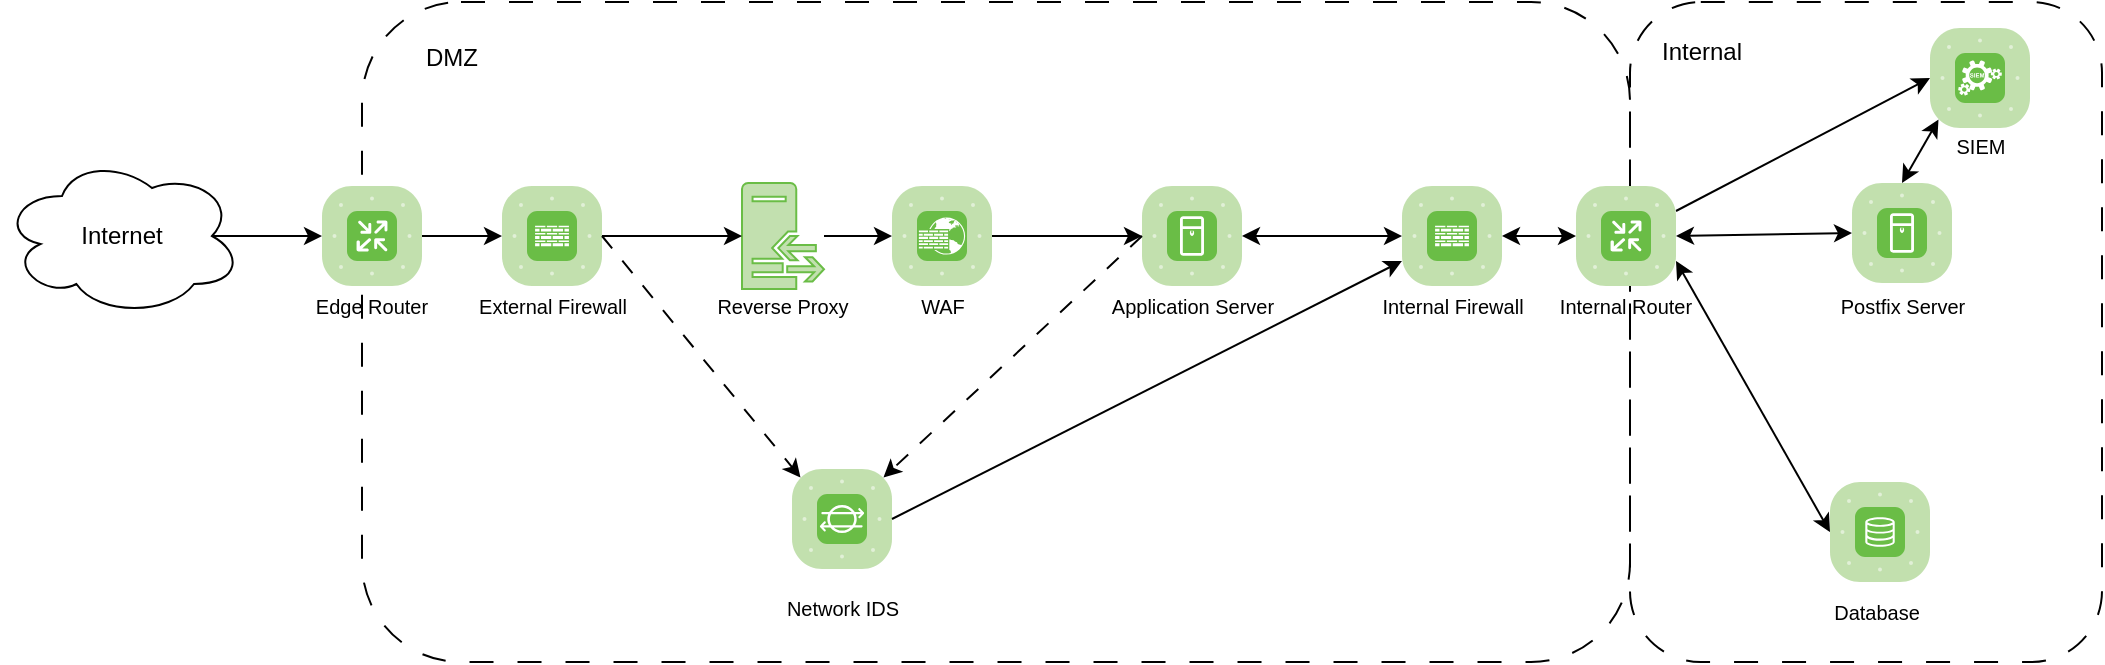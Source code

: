 <mxfile version="28.1.2">
  <diagram name="Page-1" id="6rzg4y28hxpLEmNRYLk9">
    <mxGraphModel dx="1198" dy="919" grid="1" gridSize="10" guides="1" tooltips="1" connect="1" arrows="1" fold="1" page="1" pageScale="1" pageWidth="1169" pageHeight="827" math="0" shadow="0">
      <root>
        <mxCell id="0" />
        <mxCell id="1" parent="0" />
        <mxCell id="A6WCGY7ffrzzlzn2EOv2-2" value="" style="rounded=1;whiteSpace=wrap;html=1;dashed=1;dashPattern=12 12;fillColor=none;" vertex="1" parent="1">
          <mxGeometry x="280" y="260" width="634" height="330" as="geometry" />
        </mxCell>
        <mxCell id="A6WCGY7ffrzzlzn2EOv2-3" value="" style="sketch=0;pointerEvents=1;shadow=0;dashed=0;html=1;strokeColor=light-dark(#6abd46, #446e2c);fillColor=light-dark(#c2e0af, #1f2f1e);labelPosition=center;verticalLabelPosition=bottom;verticalAlign=top;outlineConnect=0;align=center;shape=mxgraph.office.servers.reverse_proxy;" vertex="1" parent="1">
          <mxGeometry x="470" y="350.5" width="41" height="53" as="geometry" />
        </mxCell>
        <mxCell id="A6WCGY7ffrzzlzn2EOv2-4" value="" style="verticalLabelPosition=bottom;sketch=0;html=1;fillColor=#6ABD46;strokeColor=#ffffff;verticalAlign=top;align=center;points=[[0.085,0.085,0],[0.915,0.085,0],[0.915,0.915,0],[0.085,0.915,0],[0.25,0,0],[0.5,0,0],[0.75,0,0],[1,0.25,0],[1,0.5,0],[1,0.75,0],[0.75,1,0],[0.5,1,0],[0.25,1,0],[0,0.75,0],[0,0.5,0],[0,0.25,0]];pointerEvents=1;shape=mxgraph.cisco_safe.compositeIcon;bgIcon=mxgraph.cisco_safe.architecture.generic_appliance;resIcon=mxgraph.cisco_safe.architecture.web_application_firewall_2;" vertex="1" parent="1">
          <mxGeometry x="545" y="352" width="50" height="50" as="geometry" />
        </mxCell>
        <mxCell id="A6WCGY7ffrzzlzn2EOv2-5" style="edgeStyle=orthogonalEdgeStyle;rounded=0;orthogonalLoop=1;jettySize=auto;html=1;" edge="1" parent="1" source="A6WCGY7ffrzzlzn2EOv2-6" target="A6WCGY7ffrzzlzn2EOv2-3">
          <mxGeometry relative="1" as="geometry" />
        </mxCell>
        <mxCell id="A6WCGY7ffrzzlzn2EOv2-6" value="" style="verticalLabelPosition=bottom;sketch=0;html=1;fillColor=#6ABD46;strokeColor=#ffffff;verticalAlign=top;align=center;points=[[0.085,0.085,0],[0.915,0.085,0],[0.915,0.915,0],[0.085,0.915,0],[0.25,0,0],[0.5,0,0],[0.75,0,0],[1,0.25,0],[1,0.5,0],[1,0.75,0],[0.75,1,0],[0.5,1,0],[0.25,1,0],[0,0.75,0],[0,0.5,0],[0,0.25,0]];pointerEvents=1;shape=mxgraph.cisco_safe.compositeIcon;bgIcon=mxgraph.cisco_safe.architecture.generic_appliance;resIcon=mxgraph.cisco_safe.architecture.firewall;" vertex="1" parent="1">
          <mxGeometry x="350" y="352" width="50" height="50" as="geometry" />
        </mxCell>
        <mxCell id="A6WCGY7ffrzzlzn2EOv2-7" value="" style="verticalLabelPosition=bottom;sketch=0;html=1;fillColor=#6ABD46;strokeColor=#ffffff;verticalAlign=top;align=center;points=[[0.085,0.085,0],[0.915,0.085,0],[0.915,0.915,0],[0.085,0.915,0],[0.25,0,0],[0.5,0,0],[0.75,0,0],[1,0.25,0],[1,0.5,0],[1,0.75,0],[0.75,1,0],[0.5,1,0],[0.25,1,0],[0,0.75,0],[0,0.5,0],[0,0.25,0]];pointerEvents=1;shape=mxgraph.cisco_safe.compositeIcon;bgIcon=mxgraph.cisco_safe.architecture.generic_appliance;resIcon=mxgraph.cisco_safe.architecture.router;" vertex="1" parent="1">
          <mxGeometry x="260" y="352" width="50" height="50" as="geometry" />
        </mxCell>
        <mxCell id="A6WCGY7ffrzzlzn2EOv2-9" value="" style="verticalLabelPosition=bottom;sketch=0;html=1;fillColor=#6ABD46;strokeColor=#ffffff;verticalAlign=top;align=center;points=[[0.085,0.085,0],[0.915,0.085,0],[0.915,0.915,0],[0.085,0.915,0],[0.25,0,0],[0.5,0,0],[0.75,0,0],[1,0.25,0],[1,0.5,0],[1,0.75,0],[0.75,1,0],[0.5,1,0],[0.25,1,0],[0,0.75,0],[0,0.5,0],[0,0.25,0]];pointerEvents=1;shape=mxgraph.cisco_safe.compositeIcon;bgIcon=mxgraph.cisco_safe.architecture.generic_appliance;resIcon=mxgraph.cisco_safe.architecture.server;" vertex="1" parent="1">
          <mxGeometry x="670" y="352" width="50" height="50" as="geometry" />
        </mxCell>
        <mxCell id="A6WCGY7ffrzzlzn2EOv2-11" value="" style="verticalLabelPosition=bottom;sketch=0;html=1;fillColor=#6ABD46;strokeColor=#ffffff;verticalAlign=top;align=center;points=[[0.085,0.085,0],[0.915,0.085,0],[0.915,0.915,0],[0.085,0.915,0],[0.25,0,0],[0.5,0,0],[0.75,0,0],[1,0.25,0],[1,0.5,0],[1,0.75,0],[0.75,1,0],[0.5,1,0],[0.25,1,0],[0,0.75,0],[0,0.5,0],[0,0.25,0]];pointerEvents=1;shape=mxgraph.cisco_safe.compositeIcon;bgIcon=mxgraph.cisco_safe.architecture.generic_appliance;resIcon=mxgraph.cisco_safe.architecture.intrusion_detection;" vertex="1" parent="1">
          <mxGeometry x="495" y="493.5" width="50" height="50" as="geometry" />
        </mxCell>
        <mxCell id="A6WCGY7ffrzzlzn2EOv2-12" value="" style="verticalLabelPosition=bottom;sketch=0;html=1;fillColor=#6ABD46;strokeColor=#ffffff;verticalAlign=top;align=center;points=[[0.085,0.085,0],[0.915,0.085,0],[0.915,0.915,0],[0.085,0.915,0],[0.25,0,0],[0.5,0,0],[0.75,0,0],[1,0.25,0],[1,0.5,0],[1,0.75,0],[0.75,1,0],[0.5,1,0],[0.25,1,0],[0,0.75,0],[0,0.5,0],[0,0.25,0]];pointerEvents=1;shape=mxgraph.cisco_safe.compositeIcon;bgIcon=mxgraph.cisco_safe.architecture.generic_appliance;resIcon=mxgraph.cisco_safe.architecture.firewall;" vertex="1" parent="1">
          <mxGeometry x="800" y="352" width="50" height="50" as="geometry" />
        </mxCell>
        <mxCell id="A6WCGY7ffrzzlzn2EOv2-13" style="edgeStyle=orthogonalEdgeStyle;rounded=0;orthogonalLoop=1;jettySize=auto;html=1;exitX=1;exitY=0.5;exitDx=0;exitDy=0;exitPerimeter=0;entryX=0;entryY=0.5;entryDx=0;entryDy=0;entryPerimeter=0;" edge="1" parent="1" source="A6WCGY7ffrzzlzn2EOv2-7" target="A6WCGY7ffrzzlzn2EOv2-6">
          <mxGeometry relative="1" as="geometry" />
        </mxCell>
        <mxCell id="A6WCGY7ffrzzlzn2EOv2-14" style="edgeStyle=orthogonalEdgeStyle;rounded=0;orthogonalLoop=1;jettySize=auto;html=1;entryX=0;entryY=0.5;entryDx=0;entryDy=0;entryPerimeter=0;" edge="1" parent="1" source="A6WCGY7ffrzzlzn2EOv2-3" target="A6WCGY7ffrzzlzn2EOv2-4">
          <mxGeometry relative="1" as="geometry" />
        </mxCell>
        <mxCell id="A6WCGY7ffrzzlzn2EOv2-15" style="edgeStyle=orthogonalEdgeStyle;rounded=0;orthogonalLoop=1;jettySize=auto;html=1;entryX=0;entryY=0.5;entryDx=0;entryDy=0;entryPerimeter=0;" edge="1" parent="1" source="A6WCGY7ffrzzlzn2EOv2-4" target="A6WCGY7ffrzzlzn2EOv2-9">
          <mxGeometry relative="1" as="geometry" />
        </mxCell>
        <mxCell id="A6WCGY7ffrzzlzn2EOv2-16" style="edgeStyle=orthogonalEdgeStyle;rounded=0;orthogonalLoop=1;jettySize=auto;html=1;entryX=0;entryY=0.5;entryDx=0;entryDy=0;entryPerimeter=0;startArrow=classic;startFill=1;" edge="1" parent="1" source="A6WCGY7ffrzzlzn2EOv2-9" target="A6WCGY7ffrzzlzn2EOv2-12">
          <mxGeometry relative="1" as="geometry" />
        </mxCell>
        <mxCell id="A6WCGY7ffrzzlzn2EOv2-19" value="" style="endArrow=classic;html=1;rounded=0;exitX=1;exitY=0.5;exitDx=0;exitDy=0;exitPerimeter=0;entryX=0.085;entryY=0.085;entryDx=0;entryDy=0;entryPerimeter=0;dashed=1;dashPattern=8 8;" edge="1" parent="1" source="A6WCGY7ffrzzlzn2EOv2-6" target="A6WCGY7ffrzzlzn2EOv2-11">
          <mxGeometry width="50" height="50" relative="1" as="geometry">
            <mxPoint x="600" y="503.5" as="sourcePoint" />
            <mxPoint x="650" y="453.5" as="targetPoint" />
          </mxGeometry>
        </mxCell>
        <mxCell id="A6WCGY7ffrzzlzn2EOv2-20" value="" style="endArrow=classic;html=1;rounded=0;exitX=0;exitY=0.5;exitDx=0;exitDy=0;exitPerimeter=0;entryX=0.915;entryY=0.085;entryDx=0;entryDy=0;entryPerimeter=0;dashed=1;dashPattern=8 8;" edge="1" parent="1" source="A6WCGY7ffrzzlzn2EOv2-9" target="A6WCGY7ffrzzlzn2EOv2-11">
          <mxGeometry width="50" height="50" relative="1" as="geometry">
            <mxPoint x="600" y="503.5" as="sourcePoint" />
            <mxPoint x="650" y="453.5" as="targetPoint" />
          </mxGeometry>
        </mxCell>
        <mxCell id="A6WCGY7ffrzzlzn2EOv2-21" value="&lt;font style=&quot;font-size: 10px;&quot;&gt;Edge Router&lt;/font&gt;" style="text;html=1;align=center;verticalAlign=middle;whiteSpace=wrap;rounded=0;" vertex="1" parent="1">
          <mxGeometry x="255" y="396.5" width="60" height="30" as="geometry" />
        </mxCell>
        <mxCell id="A6WCGY7ffrzzlzn2EOv2-22" value="&lt;font style=&quot;font-size: 10px;&quot;&gt;External Firewall&lt;/font&gt;" style="text;html=1;align=center;verticalAlign=middle;whiteSpace=wrap;rounded=0;" vertex="1" parent="1">
          <mxGeometry x="327.5" y="396.5" width="95" height="30" as="geometry" />
        </mxCell>
        <mxCell id="A6WCGY7ffrzzlzn2EOv2-23" value="&lt;font style=&quot;font-size: 10px;&quot;&gt;Reverse Proxy&lt;/font&gt;" style="text;html=1;align=center;verticalAlign=middle;whiteSpace=wrap;rounded=0;" vertex="1" parent="1">
          <mxGeometry x="443" y="396.5" width="95" height="30" as="geometry" />
        </mxCell>
        <mxCell id="A6WCGY7ffrzzlzn2EOv2-24" value="&lt;font style=&quot;font-size: 10px;&quot;&gt;WAF&lt;/font&gt;" style="text;html=1;align=center;verticalAlign=middle;whiteSpace=wrap;rounded=0;" vertex="1" parent="1">
          <mxGeometry x="522.5" y="396.5" width="95" height="30" as="geometry" />
        </mxCell>
        <mxCell id="A6WCGY7ffrzzlzn2EOv2-25" value="&lt;font style=&quot;font-size: 10px;&quot;&gt;Network IDS&lt;/font&gt;" style="text;html=1;align=center;verticalAlign=middle;whiteSpace=wrap;rounded=0;" vertex="1" parent="1">
          <mxGeometry x="472.5" y="547.5" width="95" height="30" as="geometry" />
        </mxCell>
        <mxCell id="A6WCGY7ffrzzlzn2EOv2-26" value="&lt;font style=&quot;font-size: 10px;&quot;&gt;Application Server&lt;/font&gt;" style="text;html=1;align=center;verticalAlign=middle;whiteSpace=wrap;rounded=0;" vertex="1" parent="1">
          <mxGeometry x="647.5" y="396.5" width="95" height="30" as="geometry" />
        </mxCell>
        <mxCell id="A6WCGY7ffrzzlzn2EOv2-27" value="&lt;font style=&quot;font-size: 10px;&quot;&gt;Internal Firewall&lt;/font&gt;" style="text;html=1;align=center;verticalAlign=middle;whiteSpace=wrap;rounded=0;" vertex="1" parent="1">
          <mxGeometry x="777.5" y="396.5" width="95" height="30" as="geometry" />
        </mxCell>
        <mxCell id="A6WCGY7ffrzzlzn2EOv2-30" value="Internet" style="ellipse;shape=cloud;whiteSpace=wrap;html=1;" vertex="1" parent="1">
          <mxGeometry x="100" y="337" width="120" height="80" as="geometry" />
        </mxCell>
        <mxCell id="A6WCGY7ffrzzlzn2EOv2-31" style="edgeStyle=orthogonalEdgeStyle;rounded=0;orthogonalLoop=1;jettySize=auto;html=1;exitX=0.875;exitY=0.5;exitDx=0;exitDy=0;exitPerimeter=0;entryX=0;entryY=0.5;entryDx=0;entryDy=0;entryPerimeter=0;" edge="1" parent="1" source="A6WCGY7ffrzzlzn2EOv2-30" target="A6WCGY7ffrzzlzn2EOv2-7">
          <mxGeometry relative="1" as="geometry" />
        </mxCell>
        <mxCell id="A6WCGY7ffrzzlzn2EOv2-32" value="" style="endArrow=classic;html=1;rounded=0;exitX=1;exitY=0.5;exitDx=0;exitDy=0;exitPerimeter=0;entryX=0;entryY=0.75;entryDx=0;entryDy=0;entryPerimeter=0;" edge="1" parent="1" source="A6WCGY7ffrzzlzn2EOv2-11" target="A6WCGY7ffrzzlzn2EOv2-12">
          <mxGeometry width="50" height="50" relative="1" as="geometry">
            <mxPoint x="740" y="437.5" as="sourcePoint" />
            <mxPoint x="790" y="387.5" as="targetPoint" />
          </mxGeometry>
        </mxCell>
        <mxCell id="A6WCGY7ffrzzlzn2EOv2-40" value="DMZ" style="text;html=1;align=center;verticalAlign=middle;whiteSpace=wrap;rounded=0;fontStyle=0;fontSize=12;" vertex="1" parent="1">
          <mxGeometry x="295" y="273" width="60" height="30" as="geometry" />
        </mxCell>
        <mxCell id="A6WCGY7ffrzzlzn2EOv2-41" value="" style="rounded=1;whiteSpace=wrap;html=1;dashed=1;dashPattern=12 12;fillColor=none;" vertex="1" parent="1">
          <mxGeometry x="914" y="260" width="236" height="330" as="geometry" />
        </mxCell>
        <mxCell id="A6WCGY7ffrzzlzn2EOv2-54" value="" style="verticalLabelPosition=bottom;sketch=0;html=1;fillColor=#6ABD46;strokeColor=#ffffff;verticalAlign=top;align=center;points=[[0.085,0.085,0],[0.915,0.085,0],[0.915,0.915,0],[0.085,0.915,0],[0.25,0,0],[0.5,0,0],[0.75,0,0],[1,0.25,0],[1,0.5,0],[1,0.75,0],[0.75,1,0],[0.5,1,0],[0.25,1,0],[0,0.75,0],[0,0.5,0],[0,0.25,0]];pointerEvents=1;shape=mxgraph.cisco_safe.compositeIcon;bgIcon=mxgraph.cisco_safe.architecture.generic_appliance;resIcon=mxgraph.cisco_safe.architecture.storage;" vertex="1" parent="1">
          <mxGeometry x="1014" y="500" width="50" height="50" as="geometry" />
        </mxCell>
        <mxCell id="A6WCGY7ffrzzlzn2EOv2-55" value="" style="verticalLabelPosition=bottom;sketch=0;html=1;fillColor=#6ABD46;strokeColor=#ffffff;verticalAlign=top;align=center;points=[[0.085,0.085,0],[0.915,0.085,0],[0.915,0.915,0],[0.085,0.915,0],[0.25,0,0],[0.5,0,0],[0.75,0,0],[1,0.25,0],[1,0.5,0],[1,0.75,0],[0.75,1,0],[0.5,1,0],[0.25,1,0],[0,0.75,0],[0,0.5,0],[0,0.25,0]];pointerEvents=1;shape=mxgraph.cisco_safe.compositeIcon;bgIcon=mxgraph.cisco_safe.architecture.generic_appliance;resIcon=mxgraph.cisco_safe.architecture.siem;" vertex="1" parent="1">
          <mxGeometry x="1064" y="273" width="50" height="50" as="geometry" />
        </mxCell>
        <mxCell id="A6WCGY7ffrzzlzn2EOv2-56" value="" style="endArrow=classic;html=1;rounded=0;entryX=0;entryY=0.5;entryDx=0;entryDy=0;entryPerimeter=0;startArrow=classic;startFill=1;exitX=1;exitY=0.75;exitDx=0;exitDy=0;exitPerimeter=0;" edge="1" parent="1" source="A6WCGY7ffrzzlzn2EOv2-60" target="A6WCGY7ffrzzlzn2EOv2-54">
          <mxGeometry width="50" height="50" relative="1" as="geometry">
            <mxPoint x="927" y="405.5" as="sourcePoint" />
            <mxPoint x="720" y="403.5" as="targetPoint" />
          </mxGeometry>
        </mxCell>
        <mxCell id="A6WCGY7ffrzzlzn2EOv2-57" value="" style="endArrow=classic;html=1;rounded=0;entryX=0;entryY=0.5;entryDx=0;entryDy=0;entryPerimeter=0;exitX=1;exitY=0.25;exitDx=0;exitDy=0;exitPerimeter=0;" edge="1" parent="1" source="A6WCGY7ffrzzlzn2EOv2-60" target="A6WCGY7ffrzzlzn2EOv2-55">
          <mxGeometry width="50" height="50" relative="1" as="geometry">
            <mxPoint x="937" y="345.5" as="sourcePoint" />
            <mxPoint x="720" y="403.5" as="targetPoint" />
          </mxGeometry>
        </mxCell>
        <mxCell id="A6WCGY7ffrzzlzn2EOv2-58" value="&lt;font style=&quot;font-size: 10px;&quot;&gt;SIEM&lt;/font&gt;" style="text;html=1;align=center;verticalAlign=middle;whiteSpace=wrap;rounded=0;" vertex="1" parent="1">
          <mxGeometry x="1041.5" y="317" width="95" height="30" as="geometry" />
        </mxCell>
        <mxCell id="A6WCGY7ffrzzlzn2EOv2-59" value="&lt;font style=&quot;font-size: 10px;&quot;&gt;Database&lt;/font&gt;" style="text;html=1;align=center;verticalAlign=middle;whiteSpace=wrap;rounded=0;" vertex="1" parent="1">
          <mxGeometry x="990" y="550" width="95" height="30" as="geometry" />
        </mxCell>
        <mxCell id="A6WCGY7ffrzzlzn2EOv2-60" value="" style="verticalLabelPosition=bottom;sketch=0;html=1;fillColor=#6ABD46;strokeColor=#ffffff;verticalAlign=top;align=center;points=[[0.085,0.085,0],[0.915,0.085,0],[0.915,0.915,0],[0.085,0.915,0],[0.25,0,0],[0.5,0,0],[0.75,0,0],[1,0.25,0],[1,0.5,0],[1,0.75,0],[0.75,1,0],[0.5,1,0],[0.25,1,0],[0,0.75,0],[0,0.5,0],[0,0.25,0]];pointerEvents=1;shape=mxgraph.cisco_safe.compositeIcon;bgIcon=mxgraph.cisco_safe.architecture.generic_appliance;resIcon=mxgraph.cisco_safe.architecture.router;" vertex="1" parent="1">
          <mxGeometry x="887" y="352" width="50" height="50" as="geometry" />
        </mxCell>
        <mxCell id="A6WCGY7ffrzzlzn2EOv2-61" style="edgeStyle=orthogonalEdgeStyle;rounded=0;orthogonalLoop=1;jettySize=auto;html=1;exitX=1;exitY=0.5;exitDx=0;exitDy=0;exitPerimeter=0;entryX=0;entryY=0.5;entryDx=0;entryDy=0;entryPerimeter=0;startArrow=classic;startFill=1;" edge="1" parent="1" target="A6WCGY7ffrzzlzn2EOv2-60" source="A6WCGY7ffrzzlzn2EOv2-12">
          <mxGeometry relative="1" as="geometry">
            <mxPoint x="850" y="377" as="sourcePoint" />
          </mxGeometry>
        </mxCell>
        <mxCell id="A6WCGY7ffrzzlzn2EOv2-62" value="&lt;font style=&quot;font-size: 10px;&quot;&gt;Internal Router&lt;/font&gt;" style="text;html=1;align=center;verticalAlign=middle;whiteSpace=wrap;rounded=0;" vertex="1" parent="1">
          <mxGeometry x="877" y="396.5" width="70" height="30" as="geometry" />
        </mxCell>
        <mxCell id="A6WCGY7ffrzzlzn2EOv2-63" value="" style="verticalLabelPosition=bottom;sketch=0;html=1;fillColor=#6ABD46;strokeColor=#ffffff;verticalAlign=top;align=center;points=[[0.085,0.085,0],[0.915,0.085,0],[0.915,0.915,0],[0.085,0.915,0],[0.25,0,0],[0.5,0,0],[0.75,0,0],[1,0.25,0],[1,0.5,0],[1,0.75,0],[0.75,1,0],[0.5,1,0],[0.25,1,0],[0,0.75,0],[0,0.5,0],[0,0.25,0]];pointerEvents=1;shape=mxgraph.cisco_safe.compositeIcon;bgIcon=mxgraph.cisco_safe.architecture.generic_appliance;resIcon=mxgraph.cisco_safe.architecture.server;" vertex="1" parent="1">
          <mxGeometry x="1025" y="350.5" width="50" height="50" as="geometry" />
        </mxCell>
        <mxCell id="A6WCGY7ffrzzlzn2EOv2-64" value="&lt;font style=&quot;font-size: 10px;&quot;&gt;Postfix Server&lt;/font&gt;" style="text;html=1;align=center;verticalAlign=middle;whiteSpace=wrap;rounded=0;" vertex="1" parent="1">
          <mxGeometry x="1002.5" y="396.5" width="95" height="30" as="geometry" />
        </mxCell>
        <mxCell id="A6WCGY7ffrzzlzn2EOv2-65" value="" style="endArrow=classic;startArrow=classic;html=1;rounded=0;entryX=0.085;entryY=0.915;entryDx=0;entryDy=0;exitX=0.5;exitY=0;exitDx=0;exitDy=0;exitPerimeter=0;entryPerimeter=0;" edge="1" parent="1" source="A6WCGY7ffrzzlzn2EOv2-63" target="A6WCGY7ffrzzlzn2EOv2-55">
          <mxGeometry width="50" height="50" relative="1" as="geometry">
            <mxPoint x="944" y="419" as="sourcePoint" />
            <mxPoint x="994" y="369" as="targetPoint" />
          </mxGeometry>
        </mxCell>
        <mxCell id="A6WCGY7ffrzzlzn2EOv2-66" value="" style="endArrow=classic;startArrow=classic;html=1;rounded=0;entryX=0;entryY=0.5;entryDx=0;entryDy=0;entryPerimeter=0;exitX=1;exitY=0.5;exitDx=0;exitDy=0;exitPerimeter=0;" edge="1" parent="1" source="A6WCGY7ffrzzlzn2EOv2-60" target="A6WCGY7ffrzzlzn2EOv2-63">
          <mxGeometry width="50" height="50" relative="1" as="geometry">
            <mxPoint x="944" y="419" as="sourcePoint" />
            <mxPoint x="994" y="369" as="targetPoint" />
          </mxGeometry>
        </mxCell>
        <mxCell id="A6WCGY7ffrzzlzn2EOv2-67" value="Internal" style="text;html=1;align=center;verticalAlign=middle;whiteSpace=wrap;rounded=0;" vertex="1" parent="1">
          <mxGeometry x="920" y="270" width="60" height="30" as="geometry" />
        </mxCell>
      </root>
    </mxGraphModel>
  </diagram>
</mxfile>
